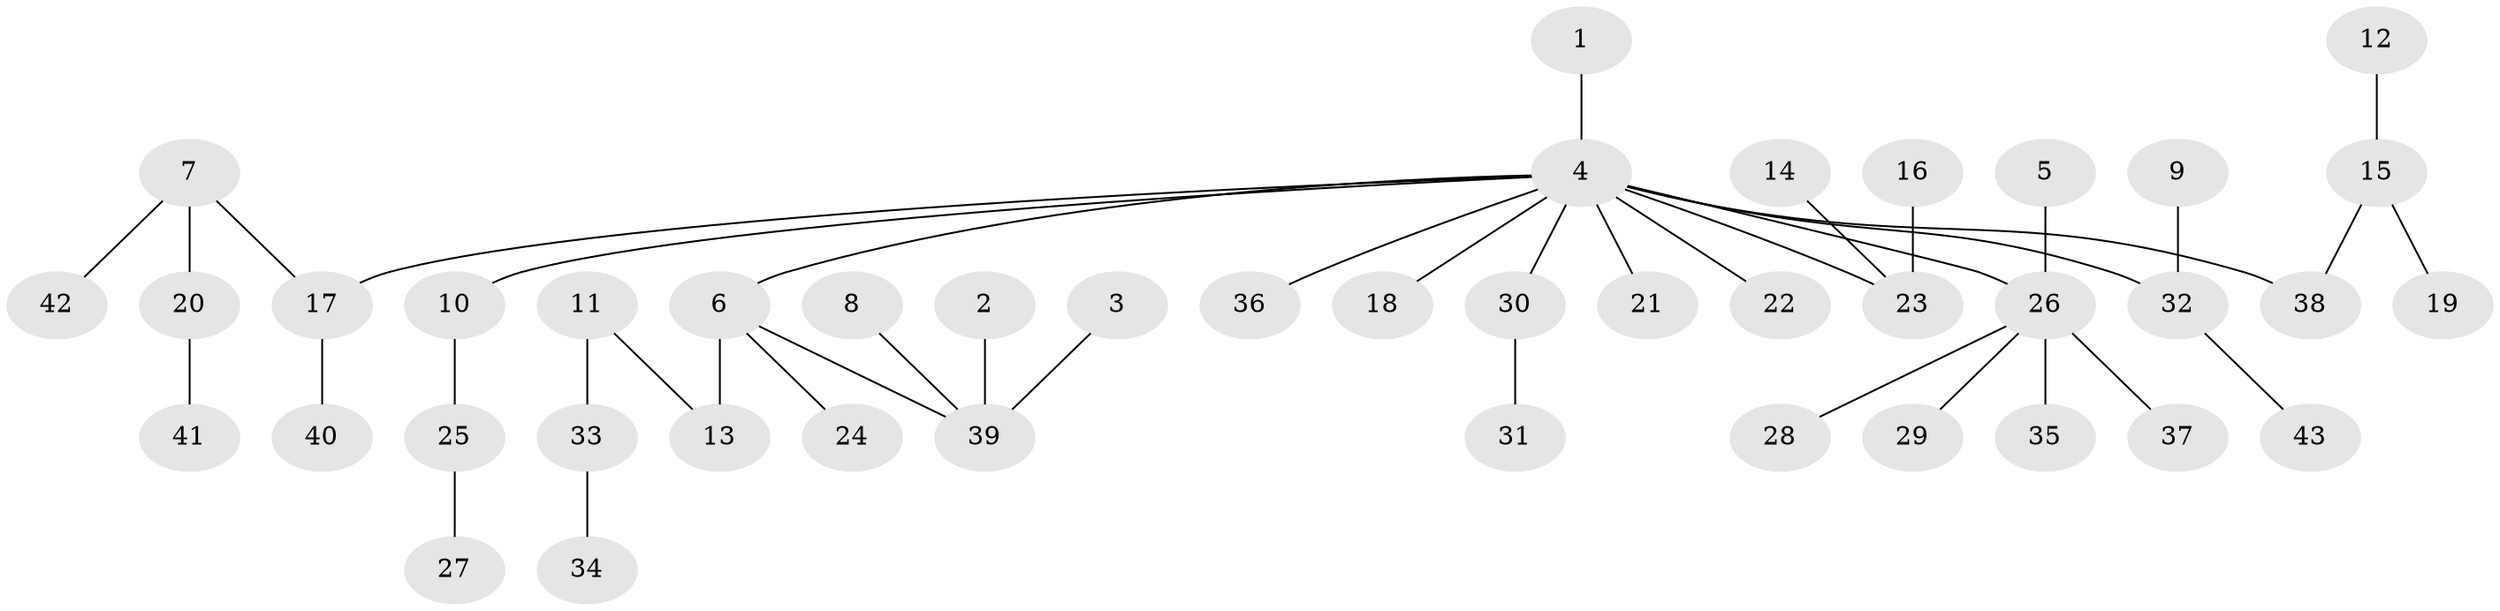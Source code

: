 // original degree distribution, {2: 0.23529411764705882, 10: 0.011764705882352941, 4: 0.07058823529411765, 5: 0.047058823529411764, 1: 0.5176470588235295, 3: 0.11764705882352941}
// Generated by graph-tools (version 1.1) at 2025/26/03/09/25 03:26:33]
// undirected, 43 vertices, 42 edges
graph export_dot {
graph [start="1"]
  node [color=gray90,style=filled];
  1;
  2;
  3;
  4;
  5;
  6;
  7;
  8;
  9;
  10;
  11;
  12;
  13;
  14;
  15;
  16;
  17;
  18;
  19;
  20;
  21;
  22;
  23;
  24;
  25;
  26;
  27;
  28;
  29;
  30;
  31;
  32;
  33;
  34;
  35;
  36;
  37;
  38;
  39;
  40;
  41;
  42;
  43;
  1 -- 4 [weight=1.0];
  2 -- 39 [weight=1.0];
  3 -- 39 [weight=1.0];
  4 -- 6 [weight=1.0];
  4 -- 10 [weight=1.0];
  4 -- 17 [weight=1.0];
  4 -- 18 [weight=1.0];
  4 -- 21 [weight=1.0];
  4 -- 22 [weight=1.0];
  4 -- 23 [weight=1.0];
  4 -- 26 [weight=1.0];
  4 -- 30 [weight=1.0];
  4 -- 32 [weight=1.0];
  4 -- 36 [weight=1.0];
  4 -- 38 [weight=1.0];
  5 -- 26 [weight=1.0];
  6 -- 13 [weight=1.0];
  6 -- 24 [weight=1.0];
  6 -- 39 [weight=1.0];
  7 -- 17 [weight=1.0];
  7 -- 20 [weight=1.0];
  7 -- 42 [weight=1.0];
  8 -- 39 [weight=1.0];
  9 -- 32 [weight=1.0];
  10 -- 25 [weight=1.0];
  11 -- 13 [weight=1.0];
  11 -- 33 [weight=1.0];
  12 -- 15 [weight=1.0];
  14 -- 23 [weight=1.0];
  15 -- 19 [weight=1.0];
  15 -- 38 [weight=1.0];
  16 -- 23 [weight=1.0];
  17 -- 40 [weight=1.0];
  20 -- 41 [weight=1.0];
  25 -- 27 [weight=1.0];
  26 -- 28 [weight=1.0];
  26 -- 29 [weight=1.0];
  26 -- 35 [weight=1.0];
  26 -- 37 [weight=1.0];
  30 -- 31 [weight=1.0];
  32 -- 43 [weight=1.0];
  33 -- 34 [weight=1.0];
}
